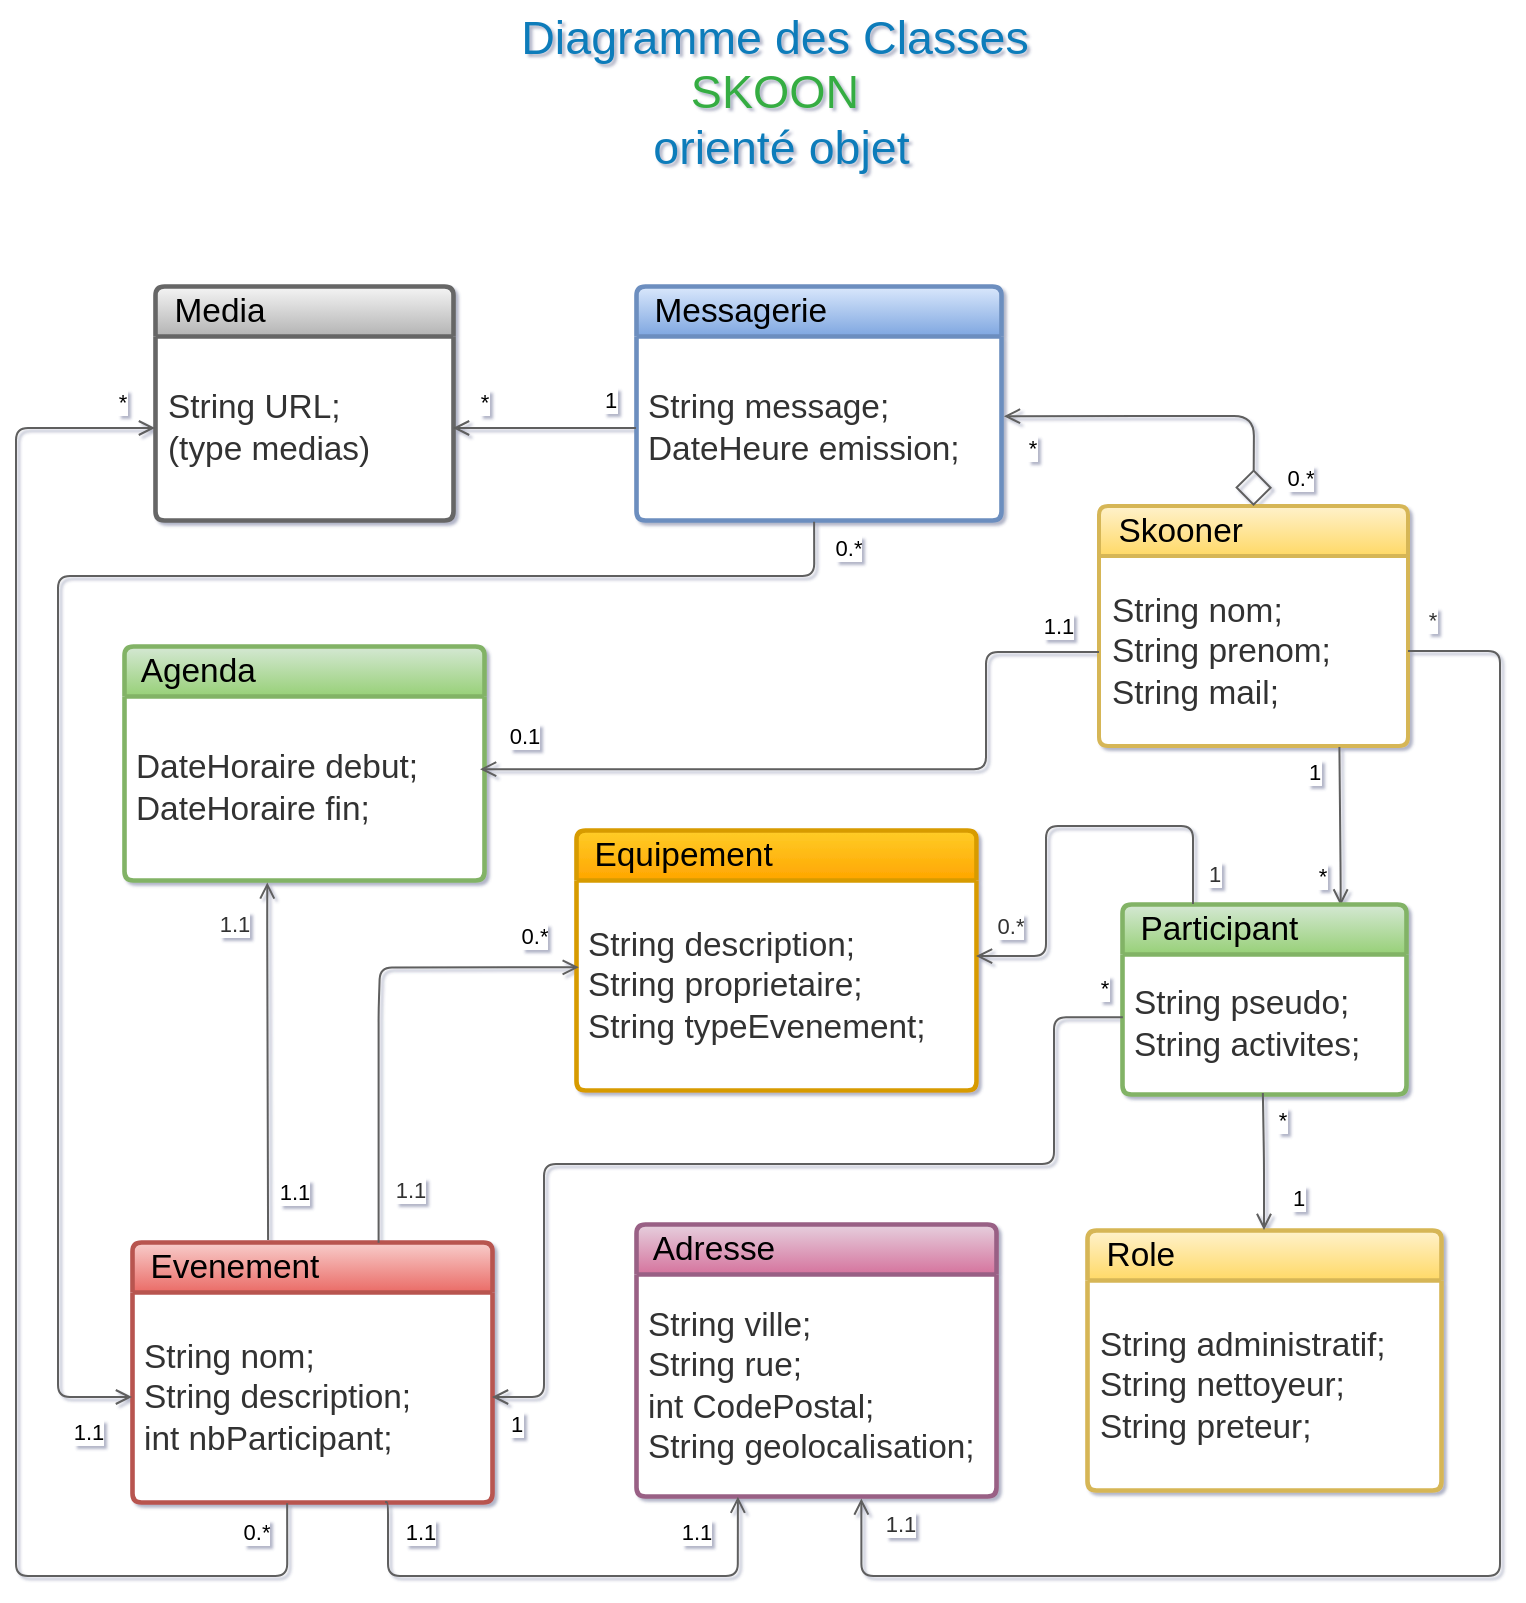 <mxfile version="14.5.1" type="device"><diagram id="rc97egV6hcPlBevz9Cr1" name="Page-1"><mxGraphModel dx="1086" dy="806" grid="0" gridSize="10" guides="1" tooltips="1" connect="1" arrows="1" fold="1" page="1" pageScale="1" pageWidth="827" pageHeight="1169" background="none" math="0" shadow="1"><root><mxCell id="0"/><mxCell id="1" parent="0"/><UserObject label="Diagramme des Classes&lt;br&gt;&lt;font color=&quot;#36ad42&quot;&gt;SKOON&lt;/font&gt;&lt;br&gt;&amp;nbsp;orienté objet" lucidchartObjectId="-dKOAJpcfTfv" id="toeiE_uhLp_aC4BA7P6A-5"><mxCell style="html=1;overflow=block;blockSpacing=1;whiteSpace=wrap;;whiteSpace=wrap;fontSize=23.3;fontColor=#0c7cba;spacing=3.8;strokeOpacity=0;fillOpacity=0;absoluteArcSize=1;arcSize=9;fillColor=#ffffff;strokeWidth=2.3;rounded=1;" parent="1" vertex="1"><mxGeometry x="271" y="30" width="285" height="88" as="geometry"/></mxCell></UserObject><mxCell id="20d9BnVEwmxUO3TLrwv3-48" value="&amp;nbsp; Equipement" style="html=1;overflow=block;blockSpacing=1;whiteSpace=wrap;swimlane;childLayout=stackLayout;horizontal=1;horizontalStack=0;resizeParent=1;resizeParentMax=0;resizeLast=0;collapsible=0;fontStyle=0;marginBottom=0;swimlaneFillColor=#ffffff;startSize=25;whiteSpace=wrap;fontSize=16.7;whiteSpace=wrap;align=left;spacing=0;strokeColor=#d79b00;strokeOpacity=100;absoluteArcSize=1;arcSize=9;strokeWidth=2.3;gradientColor=#ffa500;fillColor=#ffcd28;rounded=1;" parent="1" vertex="1"><mxGeometry x="314" y="443" width="200" height="130" as="geometry"/></mxCell><mxCell id="20d9BnVEwmxUO3TLrwv3-49" value="String description;&lt;br&gt;String proprietaire; &lt;br&gt;String typeEvenement;" style="part=1;html=1;whiteSpace=wrap;resizeHeight=0;strokeColor=none;fillColor=none;align=left;verticalAlign=middle;spacingLeft=4;spacingRight=4;overflow=hidden;rotatable=0;points=[[0,0.5],[1,0.5]];portConstraint=eastwest;swimlaneFillColor=#ffffff;strokeOpacity=100;fontSize=16.7;fontColor=#333333;rounded=1;" parent="20d9BnVEwmxUO3TLrwv3-48" vertex="1"><mxGeometry y="25" width="200" height="105" as="geometry"/></mxCell><mxCell id="20d9BnVEwmxUO3TLrwv3-50" value="&amp;nbsp; Evenement" style="html=1;overflow=block;blockSpacing=1;whiteSpace=wrap;swimlane;childLayout=stackLayout;horizontal=1;horizontalStack=0;resizeParent=1;resizeParentMax=0;resizeLast=0;collapsible=0;fontStyle=0;marginBottom=0;swimlaneFillColor=#ffffff;startSize=25;whiteSpace=wrap;fontSize=16.7;whiteSpace=wrap;align=left;spacing=0;strokeColor=#b85450;strokeOpacity=100;absoluteArcSize=1;arcSize=9;strokeWidth=2.3;gradientColor=#ea6b66;fillColor=#f8cecc;rounded=1;" parent="1" vertex="1"><mxGeometry x="92" y="649" width="180" height="130" as="geometry"/></mxCell><mxCell id="20d9BnVEwmxUO3TLrwv3-51" value="String nom;&lt;br&gt;String description;&lt;br&gt;int nbParticipant;" style="part=1;html=1;whiteSpace=wrap;resizeHeight=0;strokeColor=none;fillColor=none;align=left;verticalAlign=middle;spacingLeft=4;spacingRight=4;overflow=hidden;rotatable=0;points=[[0,0.5],[1,0.5]];portConstraint=eastwest;swimlaneFillColor=#ffffff;strokeOpacity=100;fontSize=16.7;fontColor=#333333;rounded=1;" parent="20d9BnVEwmxUO3TLrwv3-50" vertex="1"><mxGeometry y="25" width="180" height="105" as="geometry"/></mxCell><mxCell id="20d9BnVEwmxUO3TLrwv3-52" value="&amp;nbsp; Messagerie" style="html=1;overflow=block;blockSpacing=1;whiteSpace=wrap;swimlane;childLayout=stackLayout;horizontal=1;horizontalStack=0;resizeParent=1;resizeParentMax=0;resizeLast=0;collapsible=0;fontStyle=0;marginBottom=0;swimlaneFillColor=#ffffff;startSize=25;whiteSpace=wrap;fontSize=16.7;whiteSpace=wrap;align=left;spacing=0;strokeColor=#6c8ebf;strokeOpacity=100;absoluteArcSize=1;arcSize=9;strokeWidth=2.3;gradientColor=#7ea6e0;fillColor=#dae8fc;rounded=1;" parent="1" vertex="1"><mxGeometry x="344" y="171" width="182.5" height="117" as="geometry"/></mxCell><mxCell id="20d9BnVEwmxUO3TLrwv3-53" value="String message;&lt;br&gt;DateHeure emission;" style="part=1;html=1;whiteSpace=wrap;resizeHeight=0;strokeColor=none;fillColor=none;align=left;verticalAlign=middle;spacingLeft=4;spacingRight=4;overflow=hidden;rotatable=0;points=[[0,0.5],[1,0.5]];portConstraint=eastwest;swimlaneFillColor=#ffffff;strokeOpacity=100;fontSize=16.7;fontColor=#333333;rounded=1;" parent="20d9BnVEwmxUO3TLrwv3-52" vertex="1"><mxGeometry y="25" width="182.5" height="92" as="geometry"/></mxCell><mxCell id="20d9BnVEwmxUO3TLrwv3-54" value="&amp;nbsp; Skooner" style="html=1;overflow=block;blockSpacing=1;whiteSpace=wrap;swimlane;childLayout=stackLayout;horizontal=1;horizontalStack=0;resizeParent=1;resizeParentMax=0;resizeLast=0;collapsible=0;fontStyle=0;marginBottom=0;swimlaneFillColor=#ffffff;startSize=25;whiteSpace=wrap;fontSize=16.7;whiteSpace=wrap;align=left;spacing=0;strokeColor=#d6b656;strokeOpacity=100;absoluteArcSize=1;arcSize=9;strokeWidth=2;gradientColor=#ffd966;fillColor=#fff2cc;rounded=1;" parent="1" vertex="1"><mxGeometry x="575.5" y="281" width="154.5" height="120" as="geometry"/></mxCell><mxCell id="20d9BnVEwmxUO3TLrwv3-55" value="String nom;&lt;br&gt;String prenom;&amp;nbsp;&lt;br&gt;String mail;                                                            " style="part=1;html=1;whiteSpace=wrap;resizeHeight=0;strokeColor=none;fillColor=none;align=left;verticalAlign=middle;spacingLeft=4;spacingRight=4;overflow=hidden;rotatable=0;points=[[0,0.5],[1,0.5]];portConstraint=eastwest;swimlaneFillColor=#ffffff;strokeOpacity=100;fontSize=16.7;fontColor=#333333;rounded=1;" parent="20d9BnVEwmxUO3TLrwv3-54" vertex="1"><mxGeometry y="25" width="154.5" height="95" as="geometry"/></mxCell><UserObject label="" lucidchartObjectId="CJcR396cVBpj" id="20d9BnVEwmxUO3TLrwv3-56"><mxCell style="html=1;jettySize=18;whiteSpace=wrap;fontSize=13;strokeColor=#5E5E5E;strokeWidth=1;arcSize=12;edgeStyle=orthogonalEdgeStyle;startArrow=open;;endArrow=none;endFill=0;endSize=6;;startFill=0;startSize=6;exitX=0.77;exitY=0.008;exitDx=0;exitDy=0;exitPerimeter=0;entryX=0.778;entryY=1.005;entryDx=0;entryDy=0;entryPerimeter=0;" parent="1" source="znJgdE7og107U-TQutZk-1" target="20d9BnVEwmxUO3TLrwv3-55" edge="1"><mxGeometry width="100" height="100" relative="1" as="geometry"><Array as="points"><mxPoint x="696" y="465"/><mxPoint x="696" y="465"/></Array><mxPoint x="708" y="465" as="sourcePoint"/><mxPoint x="696" y="460" as="targetPoint"/></mxGeometry></mxCell></UserObject><mxCell id="20d9BnVEwmxUO3TLrwv3-57" value="*" style="text;html=1;resizable=0;labelBackgroundColor=#ffffff;align=center;verticalAlign=middle;;fontSize=11;rounded=1;" parent="20d9BnVEwmxUO3TLrwv3-56" vertex="1"><mxGeometry x="-1" relative="1" as="geometry"><mxPoint x="-10" y="-15" as="offset"/></mxGeometry></mxCell><mxCell id="20d9BnVEwmxUO3TLrwv3-58" value="1" style="text;html=1;resizable=0;labelBackgroundColor=#ffffff;align=center;verticalAlign=middle;;fontSize=11;rounded=1;" parent="20d9BnVEwmxUO3TLrwv3-56" vertex="1"><mxGeometry x="1" relative="1" as="geometry"><mxPoint x="-13.05" y="12.79" as="offset"/></mxGeometry></mxCell><UserObject label="" lucidchartObjectId="vPcRhc36gPN." id="20d9BnVEwmxUO3TLrwv3-59"><mxCell style="html=1;jettySize=18;whiteSpace=wrap;fontSize=13;strokeColor=#5E5E5E;strokeWidth=1;arcSize=12;edgeStyle=orthogonalEdgeStyle;startArrow=none;;endArrow=open;;entryX=0;entryY=0.5;entryDx=0;entryDy=0;exitX=0.488;exitY=1.009;exitDx=0;exitDy=0;exitPerimeter=0;" parent="1" target="20d9BnVEwmxUO3TLrwv3-51" edge="1" source="20d9BnVEwmxUO3TLrwv3-53"><mxGeometry width="100" height="100" relative="1" as="geometry"><Array as="points"><mxPoint x="433" y="316"/><mxPoint x="55" y="316"/><mxPoint x="55" y="727"/></Array><mxPoint x="767" y="420" as="targetPoint"/><mxPoint x="576" y="209" as="sourcePoint"/></mxGeometry></mxCell></UserObject><mxCell id="20d9BnVEwmxUO3TLrwv3-60" value="0.*" style="text;html=1;resizable=0;labelBackgroundColor=#ffffff;align=center;verticalAlign=middle;;fontSize=11;rounded=1;" parent="20d9BnVEwmxUO3TLrwv3-59" vertex="1"><mxGeometry x="-1" relative="1" as="geometry"><mxPoint x="16.94" y="13.17" as="offset"/></mxGeometry></mxCell><mxCell id="20d9BnVEwmxUO3TLrwv3-61" value="1.1" style="text;html=1;resizable=0;labelBackgroundColor=#ffffff;align=center;verticalAlign=middle;;fontSize=11;rounded=1;" parent="20d9BnVEwmxUO3TLrwv3-59" vertex="1"><mxGeometry x="1" relative="1" as="geometry"><mxPoint x="-22" y="17.67" as="offset"/></mxGeometry></mxCell><UserObject label="" lucidchartObjectId="Q4cRbKlOKZ3L" id="20d9BnVEwmxUO3TLrwv3-62"><mxCell style="html=1;jettySize=18;whiteSpace=wrap;fontSize=13;strokeColor=#5E5E5E;strokeWidth=1;arcSize=12;edgeStyle=orthogonalEdgeStyle;startArrow=none;;endArrow=open;;entryX=0.007;entryY=0.416;entryDx=0;entryDy=0;entryPerimeter=0;exitX=0.685;exitY=0.003;exitDx=0;exitDy=0;exitPerimeter=0;" parent="1" source="20d9BnVEwmxUO3TLrwv3-50" target="20d9BnVEwmxUO3TLrwv3-49" edge="1"><mxGeometry width="100" height="100" relative="1" as="geometry"><Array as="points"><mxPoint x="215" y="533"/><mxPoint x="216" y="533"/><mxPoint x="216" y="512"/></Array><mxPoint x="331" y="550" as="sourcePoint"/><mxPoint x="440" y="549" as="targetPoint"/></mxGeometry></mxCell></UserObject><mxCell id="20d9BnVEwmxUO3TLrwv3-63" value="&lt;span style=&quot;font-weight: normal; font-size: 11px;&quot;&gt;1.1&lt;/span&gt;" style="text;html=1;resizable=0;labelBackgroundColor=#ffffff;align=center;verticalAlign=middle;fontStyle=1;fontColor=#333333;;fontSize=11;rounded=1;" parent="20d9BnVEwmxUO3TLrwv3-62" vertex="1"><mxGeometry x="-0.866" relative="1" as="geometry"><mxPoint x="15.73" y="-10.95" as="offset"/></mxGeometry></mxCell><mxCell id="20d9BnVEwmxUO3TLrwv3-64" value="0.*" style="text;html=1;resizable=0;labelBackgroundColor=#ffffff;align=center;verticalAlign=middle;fontStyle=0;fontColor=#333333;;fontSize=11;rounded=1;" parent="20d9BnVEwmxUO3TLrwv3-62" vertex="1"><mxGeometry x="0.977" relative="1" as="geometry"><mxPoint x="218.29" y="-21" as="offset"/></mxGeometry></mxCell><mxCell id="NROwGSiXFweR7b9Iv__u-2" value="0.*" style="edgeLabel;html=1;align=center;verticalAlign=middle;resizable=0;points=[];fontSize=11;rounded=1;" vertex="1" connectable="0" parent="20d9BnVEwmxUO3TLrwv3-62"><mxGeometry x="0.832" relative="1" as="geometry"><mxPoint x="-3.08" y="-15.68" as="offset"/></mxGeometry></mxCell><mxCell id="20d9BnVEwmxUO3TLrwv3-67" value="&amp;nbsp; Adresse   " style="html=1;overflow=block;blockSpacing=1;whiteSpace=wrap;swimlane;childLayout=stackLayout;horizontal=1;horizontalStack=0;resizeParent=1;resizeParentMax=0;resizeLast=0;collapsible=0;fontStyle=0;marginBottom=0;swimlaneFillColor=#ffffff;startSize=25;whiteSpace=wrap;fontSize=16.7;whiteSpace=wrap;align=left;spacing=0;strokeColor=#996185;strokeOpacity=100;absoluteArcSize=1;arcSize=9;strokeWidth=2.3;gradientColor=#d5739d;fillColor=#e6d0de;rounded=1;" parent="1" vertex="1"><mxGeometry x="344" y="640" width="180" height="136" as="geometry"/></mxCell><mxCell id="20d9BnVEwmxUO3TLrwv3-68" value="String ville;&lt;br&gt;String rue;&lt;br&gt;int CodePostal;&lt;br&gt;String geolocalisation;" style="part=1;html=1;whiteSpace=wrap;resizeHeight=0;strokeColor=none;fillColor=none;align=left;verticalAlign=middle;spacingLeft=4;spacingRight=4;overflow=hidden;rotatable=0;points=[[0,0.5],[1,0.5]];portConstraint=eastwest;swimlaneFillColor=#ffffff;strokeOpacity=100;fontSize=16.7;fontColor=#333333;rounded=1;" parent="20d9BnVEwmxUO3TLrwv3-67" vertex="1"><mxGeometry y="25" width="180" height="111" as="geometry"/></mxCell><UserObject label="" lucidchartObjectId="Al.dB8tHbfue" id="20d9BnVEwmxUO3TLrwv3-69"><mxCell style="html=1;jettySize=18;whiteSpace=wrap;fontSize=13;strokeColor=#5E5E5E;strokeWidth=1;arcSize=12;edgeStyle=orthogonalEdgeStyle;startArrow=none;;endArrow=open;;entryX=0.626;entryY=1.011;entryDx=0;entryDy=0;entryPerimeter=0;endFill=0;exitX=1;exitY=0.5;exitDx=0;exitDy=0;" parent="1" source="20d9BnVEwmxUO3TLrwv3-55" target="20d9BnVEwmxUO3TLrwv3-68" edge="1"><mxGeometry width="100" height="100" relative="1" as="geometry"><Array as="points"><mxPoint x="776" y="354"/><mxPoint x="776" y="816"/><mxPoint x="457" y="816"/></Array><mxPoint x="545" y="913" as="targetPoint"/><mxPoint x="1040" y="337" as="sourcePoint"/></mxGeometry></mxCell></UserObject><mxCell id="20d9BnVEwmxUO3TLrwv3-70" value="*" style="text;html=1;resizable=0;labelBackgroundColor=#ffffff;align=center;verticalAlign=middle;fontStyle=0;fontColor=#333333;;fontSize=11;rounded=1;" parent="20d9BnVEwmxUO3TLrwv3-69" vertex="1"><mxGeometry x="-1" relative="1" as="geometry"><mxPoint x="12.0" y="-15.5" as="offset"/></mxGeometry></mxCell><mxCell id="20d9BnVEwmxUO3TLrwv3-71" value="1.1" style="text;html=1;resizable=0;labelBackgroundColor=#ffffff;align=center;verticalAlign=middle;fontStyle=0;fontColor=#333333;;fontSize=11;rounded=1;" parent="20d9BnVEwmxUO3TLrwv3-69" vertex="1"><mxGeometry x="0.937" relative="1" as="geometry"><mxPoint x="19.33" y="-15.0" as="offset"/></mxGeometry></mxCell><UserObject label="" lucidchartObjectId="2O.du3Ww6e8C" id="20d9BnVEwmxUO3TLrwv3-72"><mxCell style="html=1;jettySize=18;whiteSpace=wrap;fontSize=13;strokeColor=#5E5E5E;strokeWidth=1;arcSize=12;edgeStyle=orthogonalEdgeStyle;startArrow=open;;endArrow=none;endFill=0;endSize=16;;exitX=0.283;exitY=1.003;exitDx=0;exitDy=0;startFill=0;entryX=0.703;entryY=1;entryDx=0;entryDy=0;entryPerimeter=0;exitPerimeter=0;" parent="1" source="20d9BnVEwmxUO3TLrwv3-68" target="20d9BnVEwmxUO3TLrwv3-51" edge="1"><mxGeometry width="100" height="100" relative="1" as="geometry"><Array as="points"><mxPoint x="395" y="816"/><mxPoint x="220" y="816"/><mxPoint x="220" y="779"/></Array><mxPoint x="422" y="663" as="targetPoint"/><mxPoint x="411" y="680" as="sourcePoint"/></mxGeometry></mxCell></UserObject><mxCell id="4tVbJFz6HIpsPMrgcZZD-1" value="1.1" style="edgeLabel;html=1;align=center;verticalAlign=middle;resizable=0;points=[];rounded=1;" parent="20d9BnVEwmxUO3TLrwv3-72" vertex="1" connectable="0"><mxGeometry x="0.787" relative="1" as="geometry"><mxPoint x="16" y="-10.75" as="offset"/></mxGeometry></mxCell><mxCell id="NROwGSiXFweR7b9Iv__u-7" value="1.1" style="edgeLabel;html=1;align=center;verticalAlign=middle;resizable=0;points=[];fontSize=11;rounded=1;" vertex="1" connectable="0" parent="20d9BnVEwmxUO3TLrwv3-72"><mxGeometry x="-0.933" y="1" relative="1" as="geometry"><mxPoint x="-21.94" y="8.5" as="offset"/></mxGeometry></mxCell><mxCell id="20d9BnVEwmxUO3TLrwv3-74" value="&amp;nbsp; Agenda" style="html=1;overflow=block;blockSpacing=1;whiteSpace=wrap;swimlane;childLayout=stackLayout;horizontal=1;horizontalStack=0;resizeParent=1;resizeParentMax=0;resizeLast=0;collapsible=0;fontStyle=0;marginBottom=0;swimlaneFillColor=#ffffff;startSize=25;whiteSpace=wrap;fontSize=16.7;whiteSpace=wrap;align=left;spacing=0;strokeColor=#82b366;strokeOpacity=100;absoluteArcSize=1;arcSize=9;strokeWidth=2.3;gradientColor=#97d077;fillColor=#d5e8d4;rounded=1;" parent="1" vertex="1"><mxGeometry x="88" y="351" width="180" height="117" as="geometry"/></mxCell><mxCell id="20d9BnVEwmxUO3TLrwv3-75" value="DateHoraire debut;&lt;br&gt;DateHoraire fin;" style="part=1;html=1;whiteSpace=wrap;resizeHeight=0;strokeColor=none;fillColor=none;align=left;verticalAlign=middle;spacingLeft=4;spacingRight=4;overflow=hidden;rotatable=0;points=[[0,0.5],[1,0.5]];portConstraint=eastwest;swimlaneFillColor=#ffffff;strokeOpacity=100;fontSize=16.7;fontColor=#333333;rounded=1;" parent="20d9BnVEwmxUO3TLrwv3-74" vertex="1"><mxGeometry y="25" width="180" height="92" as="geometry"/></mxCell><UserObject label="" lucidchartObjectId="Q4cRbKlOKZ3L" id="20d9BnVEwmxUO3TLrwv3-76"><mxCell style="html=1;jettySize=18;whiteSpace=wrap;fontSize=13;strokeColor=#5E5E5E;strokeWidth=1;arcSize=12;edgeStyle=orthogonalEdgeStyle;startArrow=open;;endArrow=none;;endFill=0;startFill=0;entryX=0.378;entryY=-0.008;entryDx=0;entryDy=0;entryPerimeter=0;exitX=0.398;exitY=1.013;exitDx=0;exitDy=0;exitPerimeter=0;" parent="1" target="20d9BnVEwmxUO3TLrwv3-50" edge="1" source="20d9BnVEwmxUO3TLrwv3-75"><mxGeometry width="100" height="100" relative="1" as="geometry"><Array as="points"><mxPoint x="160" y="492"/><mxPoint x="160" y="492"/></Array><mxPoint x="160" y="492" as="sourcePoint"/><mxPoint x="161" y="494" as="targetPoint"/></mxGeometry></mxCell></UserObject><mxCell id="20d9BnVEwmxUO3TLrwv3-77" value="&lt;span style=&quot;font-weight: normal; font-size: 11px;&quot;&gt;1.1&lt;/span&gt;" style="text;html=1;resizable=0;labelBackgroundColor=#ffffff;align=center;verticalAlign=middle;fontStyle=1;fontColor=#333333;;fontSize=11;rounded=1;" parent="20d9BnVEwmxUO3TLrwv3-76" vertex="1"><mxGeometry x="-0.866" relative="1" as="geometry"><mxPoint x="-17" y="8.56" as="offset"/></mxGeometry></mxCell><mxCell id="4tVbJFz6HIpsPMrgcZZD-3" value="1.1" style="edgeLabel;html=1;align=center;verticalAlign=middle;resizable=0;points=[];rounded=1;" parent="20d9BnVEwmxUO3TLrwv3-76" vertex="1" connectable="0"><mxGeometry x="0.742" relative="1" as="geometry"><mxPoint x="13" y="-0.8" as="offset"/></mxGeometry></mxCell><UserObject label="" lucidchartObjectId="y7cRKakVIyT5" id="20d9BnVEwmxUO3TLrwv3-78"><mxCell style="html=1;jettySize=18;whiteSpace=wrap;fontSize=13;strokeColor=#5E5E5E;strokeWidth=1;arcSize=12;edgeStyle=orthogonalEdgeStyle;startArrow=open;;endArrow=none;;startFill=0;endFill=0;entryX=0;entryY=0.5;entryDx=0;entryDy=0;exitX=0.989;exitY=0.398;exitDx=0;exitDy=0;exitPerimeter=0;" parent="1" source="20d9BnVEwmxUO3TLrwv3-75" target="20d9BnVEwmxUO3TLrwv3-55" edge="1"><mxGeometry width="100" height="100" relative="1" as="geometry"><Array as="points"><mxPoint x="519" y="413"/><mxPoint x="519" y="354"/><mxPoint x="576" y="354"/></Array><mxPoint x="555" y="342" as="targetPoint"/><mxPoint x="291" y="343" as="sourcePoint"/></mxGeometry></mxCell></UserObject><mxCell id="wbwVHZyydwBNvV2vJE70-5" value="1.1" style="edgeLabel;html=1;align=center;verticalAlign=middle;resizable=0;points=[];rounded=1;" parent="20d9BnVEwmxUO3TLrwv3-78" vertex="1" connectable="0"><mxGeometry x="0.882" relative="1" as="geometry"><mxPoint x="0.48" y="-13.58" as="offset"/></mxGeometry></mxCell><mxCell id="NROwGSiXFweR7b9Iv__u-1" value="0.1" style="edgeLabel;html=1;align=center;verticalAlign=middle;resizable=0;points=[];rounded=1;" vertex="1" connectable="0" parent="20d9BnVEwmxUO3TLrwv3-78"><mxGeometry x="-0.882" relative="1" as="geometry"><mxPoint y="-16.86" as="offset"/></mxGeometry></mxCell><mxCell id="DVHtgp0LkHlO_fESDboj-10" value="" style="endArrow=open;html=1;entryX=1.008;entryY=0.436;entryDx=0;entryDy=0;entryPerimeter=0;exitX=0.5;exitY=0;exitDx=0;exitDy=0;endFill=0;startArrow=diamond;startFill=0;endSize=6;startSize=16;strokeColor=#5E5E5E;" parent="1" source="20d9BnVEwmxUO3TLrwv3-54" target="20d9BnVEwmxUO3TLrwv3-53" edge="1"><mxGeometry width="50" height="50" relative="1" as="geometry"><mxPoint x="432" y="520" as="sourcePoint"/><mxPoint x="482" y="470" as="targetPoint"/><Array as="points"><mxPoint x="653" y="236"/><mxPoint x="607" y="236"/></Array></mxGeometry></mxCell><mxCell id="DVHtgp0LkHlO_fESDboj-11" value="*" style="edgeLabel;html=1;align=center;verticalAlign=middle;resizable=0;points=[];fontSize=11;rounded=1;" parent="DVHtgp0LkHlO_fESDboj-10" vertex="1" connectable="0"><mxGeometry x="0.808" y="-3" relative="1" as="geometry"><mxPoint x="-3.19" y="18.91" as="offset"/></mxGeometry></mxCell><mxCell id="DVHtgp0LkHlO_fESDboj-12" value="0.*" style="edgeLabel;html=1;align=center;verticalAlign=middle;resizable=0;points=[];fontSize=11;rounded=1;" parent="DVHtgp0LkHlO_fESDboj-10" vertex="1" connectable="0"><mxGeometry x="-0.683" y="-3" relative="1" as="geometry"><mxPoint x="20.1" y="13.13" as="offset"/></mxGeometry></mxCell><mxCell id="hVFCXoC6L-ZDGXgClHRy-8" value="&amp;nbsp; Media" style="html=1;overflow=block;blockSpacing=1;whiteSpace=wrap;swimlane;childLayout=stackLayout;horizontal=1;horizontalStack=0;resizeParent=1;resizeParentMax=0;resizeLast=0;collapsible=0;fontStyle=0;marginBottom=0;swimlaneFillColor=#ffffff;startSize=25;whiteSpace=wrap;fontSize=16.7;whiteSpace=wrap;align=left;spacing=0;strokeColor=#666666;strokeOpacity=100;absoluteArcSize=1;arcSize=9;strokeWidth=2.3;gradientColor=#b3b3b3;fillColor=#f5f5f5;rounded=1;" parent="1" vertex="1"><mxGeometry x="103.5" y="171" width="149" height="117" as="geometry"/></mxCell><mxCell id="hVFCXoC6L-ZDGXgClHRy-9" value="String URL;&lt;br&gt;(type medias)" style="part=1;html=1;whiteSpace=wrap;resizeHeight=0;strokeColor=none;fillColor=none;align=left;verticalAlign=middle;spacingLeft=4;spacingRight=4;overflow=hidden;rotatable=0;points=[[0,0.5],[1,0.5]];portConstraint=eastwest;swimlaneFillColor=#ffffff;strokeOpacity=100;fontSize=16.7;fontColor=#333333;rounded=1;" parent="hVFCXoC6L-ZDGXgClHRy-8" vertex="1"><mxGeometry y="25" width="149" height="92" as="geometry"/></mxCell><mxCell id="hVFCXoC6L-ZDGXgClHRy-17" style="edgeStyle=orthogonalEdgeStyle;orthogonalLoop=1;jettySize=auto;html=1;endArrow=open;endFill=0;strokeColor=#5E5E5E;exitX=0;exitY=0.5;exitDx=0;exitDy=0;entryX=1;entryY=0.5;entryDx=0;entryDy=0;" parent="1" source="20d9BnVEwmxUO3TLrwv3-53" target="hVFCXoC6L-ZDGXgClHRy-9" edge="1"><mxGeometry relative="1" as="geometry"><Array as="points"><mxPoint x="298" y="242"/><mxPoint x="298" y="242"/></Array><mxPoint x="775" y="159" as="sourcePoint"/><mxPoint x="274" y="217" as="targetPoint"/></mxGeometry></mxCell><mxCell id="wbwVHZyydwBNvV2vJE70-12" value="*" style="edgeLabel;html=1;align=center;verticalAlign=middle;resizable=0;points=[];rounded=1;" parent="hVFCXoC6L-ZDGXgClHRy-17" vertex="1" connectable="0"><mxGeometry x="0.972" y="1" relative="1" as="geometry"><mxPoint x="13.4" y="-14" as="offset"/></mxGeometry></mxCell><mxCell id="9BK976PlqYI2jjGXZ8wm-1" value="1" style="edgeLabel;html=1;align=center;verticalAlign=middle;resizable=0;points=[];rounded=1;" parent="hVFCXoC6L-ZDGXgClHRy-17" vertex="1" connectable="0"><mxGeometry x="-0.929" relative="1" as="geometry"><mxPoint x="-9.8" y="-13.97" as="offset"/></mxGeometry></mxCell><UserObject label="" lucidchartObjectId="y7cRKakVIyT5" id="C6hxZiGw8Iod7nYNm-rN-1"><mxCell style="html=1;jettySize=18;whiteSpace=wrap;fontSize=13;strokeColor=#5E5E5E;strokeWidth=1;arcSize=12;edgeStyle=orthogonalEdgeStyle;startArrow=open;;endArrow=none;;exitX=0;exitY=0.5;exitDx=0;exitDy=0;startFill=0;endFill=0;entryX=0.431;entryY=1.006;entryDx=0;entryDy=0;entryPerimeter=0;" parent="1" source="hVFCXoC6L-ZDGXgClHRy-9" target="20d9BnVEwmxUO3TLrwv3-51" edge="1"><mxGeometry width="100" height="100" relative="1" as="geometry"><Array as="points"><mxPoint x="34" y="242"/><mxPoint x="34" y="816"/><mxPoint x="170" y="816"/></Array><mxPoint x="592" y="641" as="targetPoint"/><mxPoint x="995" y="705.03" as="sourcePoint"/></mxGeometry></mxCell></UserObject><mxCell id="wbwVHZyydwBNvV2vJE70-11" value="*" style="edgeLabel;html=1;align=center;verticalAlign=middle;resizable=0;points=[];rounded=1;" parent="C6hxZiGw8Iod7nYNm-rN-1" vertex="1" connectable="0"><mxGeometry x="-0.92" relative="1" as="geometry"><mxPoint x="15.83" y="-13" as="offset"/></mxGeometry></mxCell><mxCell id="4tVbJFz6HIpsPMrgcZZD-2" value="0.*" style="edgeLabel;html=1;align=center;verticalAlign=middle;resizable=0;points=[];rounded=1;" parent="C6hxZiGw8Iod7nYNm-rN-1" vertex="1" connectable="0"><mxGeometry x="0.957" relative="1" as="geometry"><mxPoint x="-16" y="-3.67" as="offset"/></mxGeometry></mxCell><mxCell id="znJgdE7og107U-TQutZk-1" value="&amp;nbsp; Participant" style="html=1;overflow=block;blockSpacing=1;whiteSpace=wrap;swimlane;childLayout=stackLayout;horizontal=1;horizontalStack=0;resizeParent=1;resizeParentMax=0;resizeLast=0;collapsible=0;fontStyle=0;marginBottom=0;swimlaneFillColor=#ffffff;startSize=25;whiteSpace=wrap;fontSize=16.7;whiteSpace=wrap;align=left;spacing=0;strokeColor=#82b366;strokeOpacity=100;absoluteArcSize=1;arcSize=9;strokeWidth=2.3;gradientColor=#97d077;fillColor=#d5e8d4;rounded=1;" parent="1" vertex="1"><mxGeometry x="587" y="480" width="142" height="95" as="geometry"/></mxCell><mxCell id="znJgdE7og107U-TQutZk-2" value="String pseudo;&lt;br&gt;String activites;" style="part=1;html=1;whiteSpace=wrap;resizeHeight=0;strokeColor=none;fillColor=none;align=left;verticalAlign=middle;spacingLeft=4;spacingRight=4;overflow=hidden;rotatable=0;points=[[0,0.5],[1,0.5]];portConstraint=eastwest;swimlaneFillColor=#ffffff;strokeOpacity=100;fontSize=16.7;fontColor=#333333;rounded=1;" parent="znJgdE7og107U-TQutZk-1" vertex="1"><mxGeometry y="25" width="142" height="70" as="geometry"/></mxCell><UserObject label="" lucidchartObjectId="CJcR396cVBpj" id="znJgdE7og107U-TQutZk-9"><mxCell style="html=1;jettySize=18;whiteSpace=wrap;fontSize=13;strokeColor=#5E5E5E;strokeWidth=1;arcSize=12;edgeStyle=orthogonalEdgeStyle;startArrow=open;;endArrow=none;endFill=0;endSize=6;;startFill=0;startSize=6;entryX=0.003;entryY=0.451;entryDx=0;entryDy=0;entryPerimeter=0;" parent="1" source="20d9BnVEwmxUO3TLrwv3-51" target="znJgdE7og107U-TQutZk-2" edge="1"><mxGeometry width="100" height="100" relative="1" as="geometry"><Array as="points"><mxPoint x="298" y="727"/><mxPoint x="298" y="610"/><mxPoint x="553" y="610"/><mxPoint x="553" y="537"/></Array><mxPoint x="512" y="539" as="sourcePoint"/><mxPoint x="574" y="539" as="targetPoint"/></mxGeometry></mxCell></UserObject><mxCell id="znJgdE7og107U-TQutZk-10" value="1" style="text;html=1;resizable=0;labelBackgroundColor=#ffffff;align=center;verticalAlign=middle;;fontSize=11;rounded=1;" parent="znJgdE7og107U-TQutZk-9" vertex="1"><mxGeometry x="-1" relative="1" as="geometry"><mxPoint x="12" y="13.48" as="offset"/></mxGeometry></mxCell><mxCell id="znJgdE7og107U-TQutZk-11" value="*" style="text;html=1;resizable=0;labelBackgroundColor=#ffffff;align=center;verticalAlign=middle;;fontSize=11;rounded=1;" parent="znJgdE7og107U-TQutZk-9" vertex="1"><mxGeometry x="1" relative="1" as="geometry"><mxPoint x="-10.28" y="-14.57" as="offset"/></mxGeometry></mxCell><UserObject label="" lucidchartObjectId="y7cRKakVIyT5" id="znJgdE7og107U-TQutZk-15"><mxCell style="html=1;jettySize=18;whiteSpace=wrap;fontSize=13;strokeColor=#5E5E5E;strokeWidth=1;arcSize=12;edgeStyle=orthogonalEdgeStyle;startArrow=open;;endArrow=none;;startFill=0;endFill=0;entryX=0.25;entryY=0;entryDx=0;entryDy=0;exitX=1;exitY=0.362;exitDx=0;exitDy=0;exitPerimeter=0;" parent="1" source="20d9BnVEwmxUO3TLrwv3-49" target="znJgdE7og107U-TQutZk-1" edge="1"><mxGeometry width="100" height="100" relative="1" as="geometry"><Array as="points"><mxPoint x="549" y="506"/><mxPoint x="549" y="441"/><mxPoint x="623" y="441"/></Array><mxPoint x="677" y="446" as="targetPoint"/><mxPoint x="179" y="353" as="sourcePoint"/></mxGeometry></mxCell></UserObject><mxCell id="znJgdE7og107U-TQutZk-18" value="&lt;span style=&quot;font-weight: normal; font-size: 11px;&quot;&gt;1&lt;/span&gt;" style="text;html=1;resizable=0;labelBackgroundColor=#ffffff;align=center;verticalAlign=middle;fontStyle=1;fontColor=#333333;;fontSize=11;rounded=1;" parent="1" vertex="1"><mxGeometry x="633" y="464.998" as="geometry"/></mxCell><mxCell id="znJgdE7og107U-TQutZk-25" value="&amp;nbsp; Role" style="html=1;overflow=block;blockSpacing=1;whiteSpace=wrap;swimlane;childLayout=stackLayout;horizontal=1;horizontalStack=0;resizeParent=1;resizeParentMax=0;resizeLast=0;collapsible=0;fontStyle=0;marginBottom=0;swimlaneFillColor=#ffffff;startSize=25;whiteSpace=wrap;fontSize=16.7;whiteSpace=wrap;align=left;spacing=0;strokeOpacity=100;absoluteArcSize=1;arcSize=9;strokeWidth=2.3;gradientColor=#ffd966;fillColor=#fff2cc;strokeColor=#d6b656;rounded=1;" parent="1" vertex="1"><mxGeometry x="569.5" y="643" width="177" height="130" as="geometry"/></mxCell><mxCell id="znJgdE7og107U-TQutZk-26" value="String administratif;&lt;br&gt;String nettoyeur;&lt;br&gt;String preteur;" style="part=1;html=1;whiteSpace=wrap;resizeHeight=0;strokeColor=none;fillColor=none;align=left;verticalAlign=middle;spacingLeft=4;spacingRight=4;overflow=hidden;rotatable=0;points=[[0,0.5],[1,0.5]];portConstraint=eastwest;swimlaneFillColor=#ffffff;strokeOpacity=100;fontSize=16.7;fontColor=#333333;rounded=1;" parent="znJgdE7og107U-TQutZk-25" vertex="1"><mxGeometry y="25" width="177" height="105" as="geometry"/></mxCell><UserObject label="" lucidchartObjectId="CJcR396cVBpj" id="znJgdE7og107U-TQutZk-27"><mxCell style="html=1;jettySize=18;whiteSpace=wrap;fontSize=13;strokeColor=#5E5E5E;strokeWidth=1;arcSize=12;edgeStyle=orthogonalEdgeStyle;startArrow=open;;endArrow=none;endFill=0;endSize=6;;startFill=0;startSize=6;exitX=0.5;exitY=0;exitDx=0;exitDy=0;entryX=0.496;entryY=0.993;entryDx=0;entryDy=0;entryPerimeter=0;" parent="1" source="znJgdE7og107U-TQutZk-25" target="znJgdE7og107U-TQutZk-2" edge="1"><mxGeometry width="100" height="100" relative="1" as="geometry"><Array as="points"/><mxPoint x="680" y="649" as="sourcePoint"/><mxPoint x="676" y="595" as="targetPoint"/></mxGeometry></mxCell></UserObject><mxCell id="znJgdE7og107U-TQutZk-28" value="1" style="text;html=1;resizable=0;labelBackgroundColor=#ffffff;align=center;verticalAlign=middle;;fontSize=11;rounded=1;" parent="znJgdE7og107U-TQutZk-27" vertex="1"><mxGeometry x="-1" relative="1" as="geometry"><mxPoint x="16.5" y="-16.5" as="offset"/></mxGeometry></mxCell><mxCell id="znJgdE7og107U-TQutZk-29" value="*" style="text;html=1;resizable=0;labelBackgroundColor=#ffffff;align=center;verticalAlign=middle;;fontSize=11;rounded=1;" parent="znJgdE7og107U-TQutZk-27" vertex="1"><mxGeometry x="1" relative="1" as="geometry"><mxPoint x="9.72" y="13.38" as="offset"/></mxGeometry></mxCell></root></mxGraphModel></diagram></mxfile>